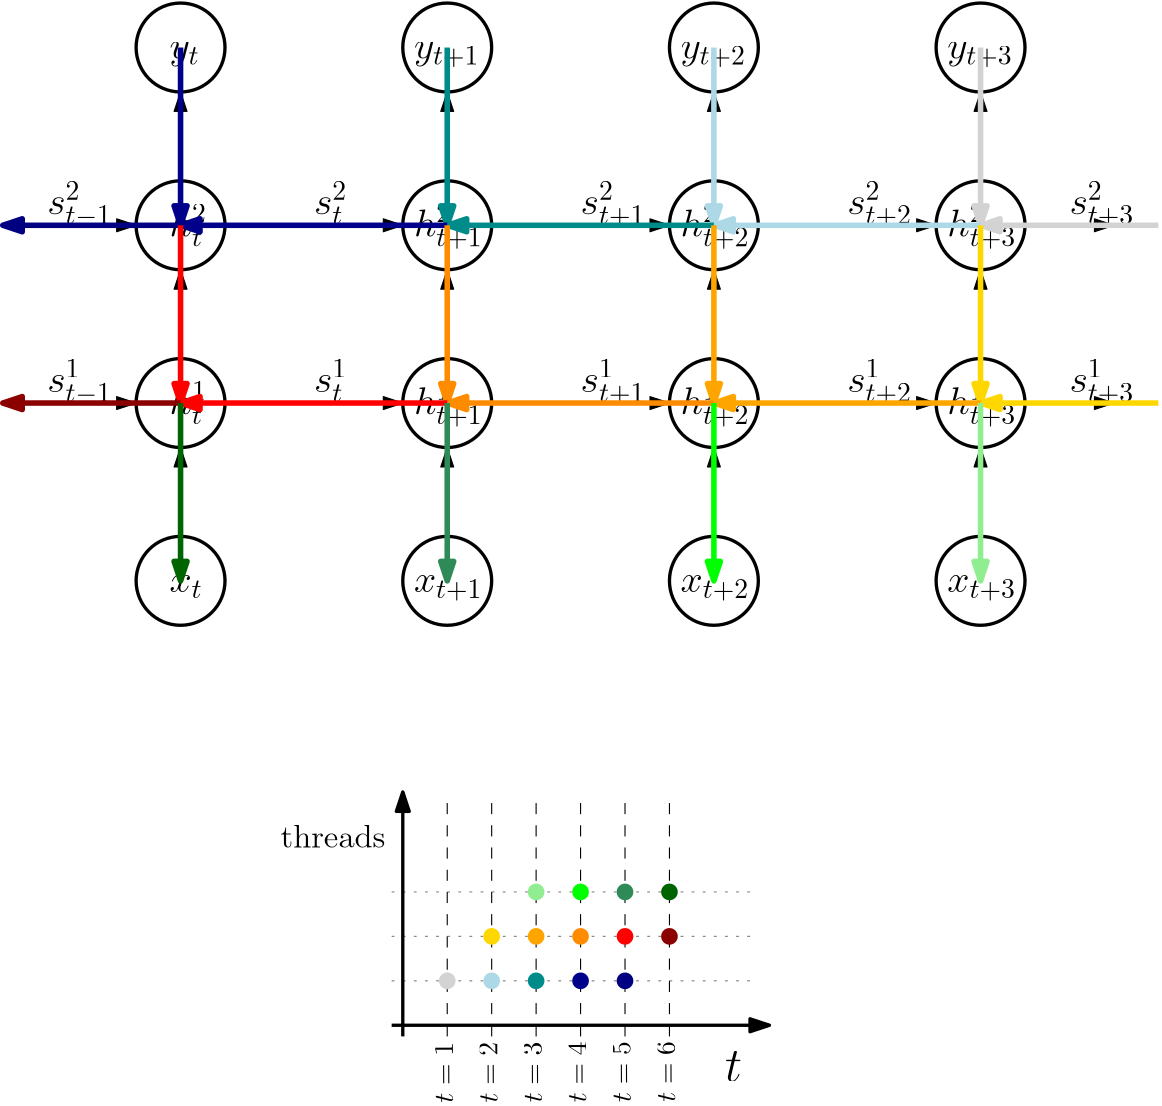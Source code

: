 <?xml version="1.0"?>
<!DOCTYPE ipe SYSTEM "ipe.dtd">
<ipe version="70206" creator="Ipe 7.2.7">
<info created="D:20180425094852" modified="D:20180505105626"/>
<ipestyle name="basic">
<symbol name="arrow/arc(spx)">
<path stroke="sym-stroke" fill="sym-stroke" pen="sym-pen">
0 0 m
-1 0.333 l
-1 -0.333 l
h
</path>
</symbol>
<symbol name="arrow/farc(spx)">
<path stroke="sym-stroke" fill="white" pen="sym-pen">
0 0 m
-1 0.333 l
-1 -0.333 l
h
</path>
</symbol>
<symbol name="arrow/ptarc(spx)">
<path stroke="sym-stroke" fill="sym-stroke" pen="sym-pen">
0 0 m
-1 0.333 l
-0.8 0 l
-1 -0.333 l
h
</path>
</symbol>
<symbol name="arrow/fptarc(spx)">
<path stroke="sym-stroke" fill="white" pen="sym-pen">
0 0 m
-1 0.333 l
-0.8 0 l
-1 -0.333 l
h
</path>
</symbol>
<symbol name="mark/circle(sx)" transformations="translations">
<path fill="sym-stroke">
0.6 0 0 0.6 0 0 e
0.4 0 0 0.4 0 0 e
</path>
</symbol>
<symbol name="mark/disk(sx)" transformations="translations">
<path fill="sym-stroke">
0.6 0 0 0.6 0 0 e
</path>
</symbol>
<symbol name="mark/fdisk(sfx)" transformations="translations">
<group>
<path fill="sym-fill">
0.5 0 0 0.5 0 0 e
</path>
<path fill="sym-stroke" fillrule="eofill">
0.6 0 0 0.6 0 0 e
0.4 0 0 0.4 0 0 e
</path>
</group>
</symbol>
<symbol name="mark/box(sx)" transformations="translations">
<path fill="sym-stroke" fillrule="eofill">
-0.6 -0.6 m
0.6 -0.6 l
0.6 0.6 l
-0.6 0.6 l
h
-0.4 -0.4 m
0.4 -0.4 l
0.4 0.4 l
-0.4 0.4 l
h
</path>
</symbol>
<symbol name="mark/square(sx)" transformations="translations">
<path fill="sym-stroke">
-0.6 -0.6 m
0.6 -0.6 l
0.6 0.6 l
-0.6 0.6 l
h
</path>
</symbol>
<symbol name="mark/fsquare(sfx)" transformations="translations">
<group>
<path fill="sym-fill">
-0.5 -0.5 m
0.5 -0.5 l
0.5 0.5 l
-0.5 0.5 l
h
</path>
<path fill="sym-stroke" fillrule="eofill">
-0.6 -0.6 m
0.6 -0.6 l
0.6 0.6 l
-0.6 0.6 l
h
-0.4 -0.4 m
0.4 -0.4 l
0.4 0.4 l
-0.4 0.4 l
h
</path>
</group>
</symbol>
<symbol name="mark/cross(sx)" transformations="translations">
<group>
<path fill="sym-stroke">
-0.43 -0.57 m
0.57 0.43 l
0.43 0.57 l
-0.57 -0.43 l
h
</path>
<path fill="sym-stroke">
-0.43 0.57 m
0.57 -0.43 l
0.43 -0.57 l
-0.57 0.43 l
h
</path>
</group>
</symbol>
<symbol name="arrow/fnormal(spx)">
<path stroke="sym-stroke" fill="white" pen="sym-pen">
0 0 m
-1 0.333 l
-1 -0.333 l
h
</path>
</symbol>
<symbol name="arrow/pointed(spx)">
<path stroke="sym-stroke" fill="sym-stroke" pen="sym-pen">
0 0 m
-1 0.333 l
-0.8 0 l
-1 -0.333 l
h
</path>
</symbol>
<symbol name="arrow/fpointed(spx)">
<path stroke="sym-stroke" fill="white" pen="sym-pen">
0 0 m
-1 0.333 l
-0.8 0 l
-1 -0.333 l
h
</path>
</symbol>
<symbol name="arrow/linear(spx)">
<path stroke="sym-stroke" pen="sym-pen">
-1 0.333 m
0 0 l
-1 -0.333 l
</path>
</symbol>
<symbol name="arrow/fdouble(spx)">
<path stroke="sym-stroke" fill="white" pen="sym-pen">
0 0 m
-1 0.333 l
-1 -0.333 l
h
-1 0 m
-2 0.333 l
-2 -0.333 l
h
</path>
</symbol>
<symbol name="arrow/double(spx)">
<path stroke="sym-stroke" fill="sym-stroke" pen="sym-pen">
0 0 m
-1 0.333 l
-1 -0.333 l
h
-1 0 m
-2 0.333 l
-2 -0.333 l
h
</path>
</symbol>
<pen name="heavier" value="0.8"/>
<pen name="fat" value="1.2"/>
<pen name="ultrafat" value="2"/>
<symbolsize name="large" value="5"/>
<symbolsize name="small" value="2"/>
<symbolsize name="tiny" value="1.1"/>
<arrowsize name="large" value="10"/>
<arrowsize name="small" value="5"/>
<arrowsize name="tiny" value="3"/>
<color name="red" value="1 0 0"/>
<color name="green" value="0 1 0"/>
<color name="blue" value="0 0 1"/>
<color name="yellow" value="1 1 0"/>
<color name="orange" value="1 0.647 0"/>
<color name="gold" value="1 0.843 0"/>
<color name="purple" value="0.627 0.125 0.941"/>
<color name="gray" value="0.745"/>
<color name="brown" value="0.647 0.165 0.165"/>
<color name="navy" value="0 0 0.502"/>
<color name="pink" value="1 0.753 0.796"/>
<color name="seagreen" value="0.18 0.545 0.341"/>
<color name="turquoise" value="0.251 0.878 0.816"/>
<color name="violet" value="0.933 0.51 0.933"/>
<color name="darkblue" value="0 0 0.545"/>
<color name="darkcyan" value="0 0.545 0.545"/>
<color name="darkgray" value="0.663"/>
<color name="darkgreen" value="0 0.392 0"/>
<color name="darkmagenta" value="0.545 0 0.545"/>
<color name="darkorange" value="1 0.549 0"/>
<color name="darkred" value="0.545 0 0"/>
<color name="lightblue" value="0.678 0.847 0.902"/>
<color name="lightcyan" value="0.878 1 1"/>
<color name="lightgray" value="0.827"/>
<color name="lightgreen" value="0.565 0.933 0.565"/>
<color name="lightyellow" value="1 1 0.878"/>
<dashstyle name="dashed" value="[4] 0"/>
<dashstyle name="dotted" value="[1 3] 0"/>
<dashstyle name="dash dotted" value="[4 2 1 2] 0"/>
<dashstyle name="dash dot dotted" value="[4 2 1 2 1 2] 0"/>
<textsize name="large" value="\large"/>
<textsize name="Large" value="\Large"/>
<textsize name="LARGE" value="\LARGE"/>
<textsize name="huge" value="\huge"/>
<textsize name="Huge" value="\Huge"/>
<textsize name="small" value="\small"/>
<textsize name="footnote" value="\footnotesize"/>
<textsize name="tiny" value="\tiny"/>
<textstyle name="center" begin="\begin{center}" end="\end{center}"/>
<textstyle name="itemize" begin="\begin{itemize}" end="\end{itemize}"/>
<textstyle name="item" begin="\begin{itemize}\item{}" end="\end{itemize}"/>
<gridsize name="4 pts" value="4"/>
<gridsize name="8 pts (~3 mm)" value="8"/>
<gridsize name="16 pts (~6 mm)" value="16"/>
<gridsize name="32 pts (~12 mm)" value="32"/>
<gridsize name="10 pts (~3.5 mm)" value="10"/>
<gridsize name="20 pts (~7 mm)" value="20"/>
<gridsize name="14 pts (~5 mm)" value="14"/>
<gridsize name="28 pts (~10 mm)" value="28"/>
<gridsize name="56 pts (~20 mm)" value="56"/>
<anglesize name="90 deg" value="90"/>
<anglesize name="60 deg" value="60"/>
<anglesize name="45 deg" value="45"/>
<anglesize name="30 deg" value="30"/>
<anglesize name="22.5 deg" value="22.5"/>
<opacity name="10%" value="0.1"/>
<opacity name="30%" value="0.3"/>
<opacity name="50%" value="0.5"/>
<opacity name="75%" value="0.75"/>
<tiling name="falling" angle="-60" step="4" width="1"/>
<tiling name="rising" angle="30" step="4" width="1"/>
</ipestyle>
<page>
<layer name="alpha"/>
<view layers="alpha" active="alpha"/>
<path layer="alpha" matrix="1 0 0 1 -64 0" stroke="black" arrow="normal/normal">
160 656 m
192 656 l
</path>
<path matrix="1 0 0 1 64 0" stroke="black" fill="white" pen="fat">
16 0 0 16 80 656 e
</path>
<path matrix="1 0 0 1 64 64" stroke="black" fill="white" pen="fat">
16 0 0 16 80 656 e
</path>
<path matrix="1 0 0 1 64 -64" stroke="black" fill="white" pen="fat">
16 0 0 16 80 656 e
</path>
<path matrix="1 0 0 1 64 -128" stroke="black" fill="white" pen="fat">
16 0 0 16 80 656 e
</path>
<path matrix="1 0 0 1 160 -64" stroke="black" fill="white" pen="fat">
16 0 0 16 80 656 e
</path>
<path matrix="1 0 0 1 160 0" stroke="black" fill="white" pen="fat">
16 0 0 16 80 656 e
</path>
<path matrix="1 0 0 1 160 64" stroke="black" fill="white" pen="fat">
16 0 0 16 80 656 e
</path>
<path matrix="1 0 0 1 160 -128" stroke="black" fill="white" pen="fat">
16 0 0 16 80 656 e
</path>
<path matrix="1 0 0 1 256 -64" stroke="black" fill="white" pen="fat">
16 0 0 16 80 656 e
</path>
<path matrix="1 0 0 1 256 -128" stroke="black" fill="white" pen="fat">
16 0 0 16 80 656 e
</path>
<path matrix="1 0 0 1 256 0" stroke="black" fill="white" pen="fat">
16 0 0 16 80 656 e
</path>
<path matrix="1 0 0 1 256 64" stroke="black" fill="white" pen="fat">
16 0 0 16 80 656 e
</path>
<path matrix="1 0 0 1 352 64" stroke="black" fill="white" pen="fat">
16 0 0 16 80 656 e
</path>
<path matrix="1 0 0 1 352 0" stroke="black" fill="white" pen="fat">
16 0 0 16 80 656 e
</path>
<path matrix="1 0 0 1 352 -64" stroke="black" fill="white" pen="fat">
16 0 0 16 80 656 e
</path>
<path matrix="1 0 0 1 352 -128" stroke="black" fill="white" pen="fat">
16 0 0 16 80 656 e
</path>
<path matrix="1 0 0 1 -64 -64" stroke="black" arrow="normal/normal">
160 656 m
192 656 l
</path>
<path matrix="1 0 0 1 288 -64" stroke="black" arrow="normal/normal">
160 656 m
192 656 l
</path>
<path matrix="1 0 0 1 288 0" stroke="black" arrow="normal/normal">
160 656 m
192 656 l
</path>
<path matrix="1 0 0 1 -64 0" stroke="black" arrow="normal/normal">
224 656 m
288 656 l
</path>
<path matrix="1 0 0 1 -64 -64" stroke="black" arrow="normal/normal">
224 656 m
288 656 l
</path>
<path matrix="1 0 0 1 32 -64" stroke="black" arrow="normal/normal">
224 656 m
288 656 l
</path>
<path matrix="1 0 0 1 32 0" stroke="black" arrow="normal/normal">
224 656 m
288 656 l
</path>
<path matrix="1 0 0 1 128 0" stroke="black" arrow="normal/normal">
224 656 m
288 656 l
</path>
<path matrix="1 0 0 1 128 -64" stroke="black" arrow="normal/normal">
224 656 m
288 656 l
</path>
<path matrix="1 0 0 1 64 -64" stroke="black" arrow="normal/normal">
80 608 m
80 640 l
</path>
<path matrix="1 0 0 1 64 0" stroke="black" arrow="normal/normal">
80 608 m
80 640 l
</path>
<path matrix="1 0 0 1 64 64" stroke="black" arrow="normal/normal">
80 608 m
80 640 l
</path>
<path matrix="1 0 0 1 160 -64" stroke="black" arrow="normal/normal">
80 608 m
80 640 l
</path>
<path matrix="1 0 0 1 160 0" stroke="black" arrow="normal/normal">
80 608 m
80 640 l
</path>
<path matrix="1 0 0 1 160 64" stroke="black" arrow="normal/normal">
80 608 m
80 640 l
</path>
<path matrix="1 0 0 1 256 -64" stroke="black" arrow="normal/normal">
80 608 m
80 640 l
</path>
<path matrix="1 0 0 1 256 0" stroke="black" arrow="normal/normal">
80 608 m
80 640 l
</path>
<path matrix="1 0 0 1 256 64" stroke="black" arrow="normal/normal">
80 608 m
80 640 l
</path>
<path matrix="1 0 0 1 352 -64" stroke="black" arrow="normal/normal">
80 608 m
80 640 l
</path>
<path matrix="1 0 0 1 352 0" stroke="black" arrow="normal/normal">
80 608 m
80 640 l
</path>
<path matrix="1 0 0 1 352 64" stroke="black" arrow="normal/normal">
80 608 m
80 640 l
</path>
<text matrix="1 0 0 1 -64 0" transformations="translations" pos="160 596" stroke="black" type="label" width="23.443" height="11.623" depth="4.38" valign="baseline" size="Large" style="math">s_{t-1}^{1}</text>
<text matrix="1 0 0 1 -64 0" transformations="translations" pos="160 660" stroke="black" type="label" width="23.443" height="11.623" depth="4.38" valign="baseline" size="Large" style="math">s_{t-1}^{2}</text>
<text matrix="1 0 0 1 -64 0" transformations="translations" pos="204 524" stroke="black" type="label" width="12.078" height="6.179" depth="2.15" valign="baseline" size="Large" style="math">x_{t}</text>
<text matrix="1 0 0 1 -64 0" transformations="translations" pos="204 588" stroke="black" type="label" width="13.566" height="11.623" depth="3.55" valign="baseline" size="Large" style="math">h_{t}^{1}</text>
<text matrix="1 0 0 1 -64 0" transformations="translations" pos="204 652" stroke="black" type="label" width="13.566" height="11.623" depth="3.55" valign="baseline" size="Large" style="math">h_{t}^{2}</text>
<text matrix="1 0 0 1 -64 0" transformations="translations" pos="204 716" stroke="black" type="label" width="10.945" height="6.176" depth="2.79" valign="baseline" size="Large" style="math">y_{t}</text>
<text matrix="1 0 0 1 32 0" transformations="translations" pos="160 596" stroke="black" type="label" width="12.096" height="11.623" depth="3.55" valign="baseline" size="Large" style="math">s_{t}^{1}</text>
<text matrix="1 0 0 1 32 0" transformations="translations" pos="160 660" stroke="black" type="label" width="12.096" height="11.623" depth="3.55" valign="baseline" size="Large" style="math">s_{t}^{2}</text>
<text matrix="1 0 0 1 24 0" transformations="translations" pos="204 524" stroke="black" type="label" width="24.808" height="6.179" depth="2.98" valign="baseline" size="Large" style="math">x_{t+1}</text>
<text matrix="1 0 0 1 24 0" transformations="translations" pos="204 588" stroke="black" type="label" width="24.912" height="11.623" depth="4.38" valign="baseline" size="Large" style="math">h_{t+1}^{1}</text>
<text matrix="1 0 0 1 24 0" transformations="translations" pos="204 652" stroke="black" type="label" width="24.912" height="11.623" depth="4.38" valign="baseline" size="Large" style="math">h_{t+1}^{2}</text>
<text matrix="1 0 0 1 24 0" transformations="translations" pos="204 716" stroke="black" type="label" width="23.675" height="6.179" depth="2.98" valign="baseline" size="Large" style="math">y_{t+1}</text>
<text matrix="1 0 0 1 128 0" transformations="translations" pos="160 596" stroke="black" type="label" width="23.443" height="11.623" depth="4.38" valign="baseline" size="Large" style="math">s_{t+1}^{1}</text>
<text matrix="1 0 0 1 128 0" transformations="translations" pos="160 660" stroke="black" type="label" width="23.443" height="11.623" depth="4.38" valign="baseline" size="Large" style="math">s_{t+1}^{2}</text>
<text matrix="1 0 0 1 120 0" transformations="translations" pos="204 524" stroke="black" type="label" width="24.808" height="6.179" depth="2.98" valign="baseline" size="Large" style="math">x_{t+2}</text>
<text matrix="1 0 0 1 120 0" transformations="translations" pos="204 588" stroke="black" type="label" width="24.912" height="11.623" depth="4.38" valign="baseline" size="Large" style="math">h_{t+2}^{1}</text>
<text matrix="1 0 0 1 120 0" transformations="translations" pos="204 652" stroke="black" type="label" width="24.912" height="11.623" depth="4.38" valign="baseline" size="Large" style="math">h_{t+2}^{2}</text>
<text matrix="1 0 0 1 120 0" transformations="translations" pos="204 716" stroke="black" type="label" width="23.675" height="6.179" depth="2.98" valign="baseline" size="Large" style="math">y_{t+2}</text>
<text matrix="1 0 0 1 224 0" transformations="translations" pos="160 596" stroke="black" type="label" width="23.443" height="11.623" depth="4.38" valign="baseline" size="Large" style="math">s_{t+2}^{1}</text>
<text matrix="1 0 0 1 224 0" transformations="translations" pos="160 660" stroke="black" type="label" width="23.443" height="11.623" depth="4.38" valign="baseline" size="Large" style="math">s_{t+2}^{2}</text>
<text matrix="1 0 0 1 216 0" transformations="translations" pos="204 524" stroke="black" type="label" width="24.808" height="6.179" depth="2.98" valign="baseline" size="Large" style="math">x_{t+3}</text>
<text matrix="1 0 0 1 216 0" transformations="translations" pos="204 588" stroke="black" type="label" width="24.912" height="11.623" depth="4.38" valign="baseline" size="Large" style="math">h_{t+3}^{1}</text>
<text matrix="1 0 0 1 216 0" transformations="translations" pos="204 652" stroke="black" type="label" width="24.912" height="11.623" depth="4.38" valign="baseline" size="Large" style="math">h_{t+3}^{2}</text>
<text matrix="1 0 0 1 216 0" transformations="translations" pos="204 716" stroke="black" type="label" width="23.675" height="6.179" depth="2.98" valign="baseline" size="Large" style="math">y_{t+3}</text>
<text matrix="1 0 0 1 -64 0" transformations="translations" pos="528 660" stroke="black" type="label" width="23.443" height="11.623" depth="4.38" valign="baseline" size="Large" style="math">s_{t+3}^{2}</text>
<text matrix="1 0 0 1 -64 0" transformations="translations" pos="528 596" stroke="black" type="label" width="23.443" height="11.623" depth="4.38" valign="baseline" size="Large" style="math">s_{t+3}^{1}</text>
<path matrix="1 0 0 1 -64 0" stroke="lightgray" pen="ultrafat" arrow="normal/normal">
496 720 m
496 656 l
</path>
<path matrix="1 0 0 1 -64 0" stroke="lightgray" pen="ultrafat" arrow="normal/normal">
560 656 m
496 656 l
</path>
<path matrix="1 0 0 1 -64 0" stroke="lightblue" pen="ultrafat" arrow="normal/normal">
400 720 m
400 656 l
</path>
<path matrix="1 0 0 1 -64 0" stroke="lightblue" pen="ultrafat" arrow="normal/normal">
496 656 m
400 656 l
</path>
<path matrix="1 0 0 1 -64 0" stroke="darkcyan" pen="ultrafat" arrow="normal/normal">
304 720 m
304 656 l
</path>
<path matrix="1 0 0 1 -64 0" stroke="darkcyan" pen="ultrafat" arrow="normal/normal">
400 656 m
304 656 l
</path>
<path matrix="1 0 0 1 -64 0" stroke="darkblue" pen="ultrafat" arrow="normal/normal">
208 720 m
208 656 l
</path>
<path matrix="1 0 0 1 -64 0" stroke="darkblue" pen="ultrafat" arrow="normal/normal">
304 656 m
208 656 l
</path>
<path matrix="1 0 0 1 -416 0" stroke="navy" pen="ultrafat" arrow="normal/normal">
560 656 m
496 656 l
</path>
<path matrix="1 0 0 1 -64 -64" stroke="gold" pen="ultrafat" arrow="normal/normal">
496 720 m
496 656 l
</path>
<path matrix="1 0 0 1 -64 -64" stroke="gold" pen="ultrafat" arrow="normal/normal">
560 656 m
496 656 l
</path>
<path matrix="1 0 0 1 -64 -64" stroke="orange" pen="ultrafat" arrow="normal/normal">
400 720 m
400 656 l
</path>
<path matrix="1 0 0 1 -64 -64" stroke="orange" pen="ultrafat" arrow="normal/normal">
496 656 m
400 656 l
</path>
<path matrix="1 0 0 1 -64 -64" stroke="darkorange" pen="ultrafat" arrow="normal/normal">
304 720 m
304 656 l
</path>
<path matrix="1 0 0 1 -64 -64" stroke="darkorange" pen="ultrafat" arrow="normal/normal">
400 656 m
304 656 l
</path>
<path matrix="1 0 0 1 -64 -64" stroke="red" pen="ultrafat" arrow="normal/normal">
208 720 m
208 656 l
</path>
<path matrix="1 0 0 1 -64 -64" stroke="red" pen="ultrafat" arrow="normal/normal">
304 656 m
208 656 l
</path>
<path matrix="1 0 0 1 -416 -64" stroke="darkred" pen="ultrafat" arrow="normal/normal">
560 656 m
496 656 l
</path>
<path matrix="1 0 0 1 -64 -128" stroke="lightgreen" pen="ultrafat" arrow="normal/normal">
496 720 m
496 656 l
</path>
<path matrix="1 0 0 1 -64 -128" stroke="green" pen="ultrafat" arrow="normal/normal">
400 720 m
400 656 l
</path>
<path matrix="1 0 0 1 -64 -128" stroke="seagreen" pen="ultrafat" arrow="normal/normal">
304 720 m
304 656 l
</path>
<path matrix="1 0 0 1 -64 -128" stroke="darkgreen" pen="ultrafat" arrow="normal/normal">
208 720 m
208 656 l
</path>
<path matrix="-0.0000123 1 -1.21429 -0.00001494 1074.86 352.013" stroke="black" pen="fat" arrow="normal/normal">
16 704 m
16 592 l
</path>
<path matrix="-0.0000123 1 -1 -0.0000123 928.004 352.011" stroke="black" dash="dashed">
12 688 m
100 688 l
</path>
<path matrix="-0.0000123 1 -1 -0.0000123 928.004 352.011" stroke="black" dash="dashed">
12 672 m
100 672 l
</path>
<path matrix="-0.0000123 1 -1 -0.0000123 928.004 352.011" stroke="black" dash="dashed">
12 656 m
100 656 l
</path>
<path matrix="-0.0000123 1 -1 -0.0000123 928.004 352.011" stroke="black" dash="dashed">
12 640 m
100 640 l
</path>
<path matrix="-0.0000123 1 -1 -0.0000123 928.004 352.011" stroke="black" dash="dashed">
12 624 m
100 624 l
</path>
<path matrix="-0.0000123 1 -1 -0.0000123 928.004 352.011" stroke="black" dash="dashed">
12 608 m
100 608 l
</path>
<path matrix="-0.0000123 1 -1 -0.0000123 912.004 320.011" stroke="black" pen="fat" arrow="normal/normal">
44 688 m
132 688 l
</path>
<path matrix="-0.0000123 1 -1 -0.0000123 912.004 320.011" stroke="black" dash="dotted" opacity="50%">
64 692 m
64 560 l
</path>
<path matrix="-0.0000123 1 -1 -0.0000123 912.004 320.011" stroke="black" dash="dotted" opacity="50%">
80 692 m
80 560 l
</path>
<path matrix="-0.0000123 1 -1 -0.0000123 912.004 320.011" stroke="black" dash="dotted" opacity="50%">
96 692 m
96 560 l
</path>
<use matrix="-0.0000123 1 -1 -0.0000123 928.004 352.011" name="mark/disk(sx)" pos="32 688" size="large" stroke="lightgray"/>
<use matrix="-0.0000123 1 -1 -0.0000123 928.004 352.011" name="mark/disk(sx)" pos="32 672" size="large" stroke="lightblue"/>
<use matrix="-0.0000123 1 -1 -0.0000123 928.004 352.011" name="mark/disk(sx)" pos="32 656" size="large" stroke="darkcyan"/>
<use matrix="-0.0000123 1 -1 -0.0000123 928.004 352.011" name="mark/disk(sx)" pos="32 640" size="large" stroke="darkblue"/>
<use matrix="-0.0000123 1 -1 -0.0000123 928.004 352.011" name="mark/disk(sx)" pos="32 624" size="large" stroke="navy"/>
<use matrix="-0.0000123 1 -1 -0.0000123 928.004 352.011" name="mark/disk(sx)" pos="48 672" size="large" stroke="gold"/>
<use matrix="-0.0000123 1 -1 -0.0000123 928.004 352.011" name="mark/disk(sx)" pos="48 656" size="large" stroke="orange"/>
<use matrix="-0.0000123 1 -1 -0.0000123 928.004 352.011" name="mark/disk(sx)" pos="48 640" size="large" stroke="darkorange"/>
<use matrix="-0.0000123 1 -1 -0.0000123 928.004 352.011" name="mark/disk(sx)" pos="48 624" size="large" stroke="red"/>
<use matrix="-0.0000123 1 -1 -0.0000123 928.004 352.011" name="mark/disk(sx)" pos="48 608" size="large" stroke="darkred"/>
<use matrix="-0.0000123 1 -1 -0.0000123 928.004 352.011" name="mark/disk(sx)" pos="64 656" size="large" stroke="lightgreen"/>
<use matrix="-0.0000123 1 -1 -0.0000123 928.004 352.011" name="mark/disk(sx)" pos="64 640" size="large" stroke="green"/>
<use matrix="-0.0000123 1 -1 -0.0000123 928.004 352.011" name="mark/disk(sx)" pos="64 624" size="large" stroke="seagreen"/>
<use matrix="-0.0000123 1 -1 -0.0000123 928.004 352.011" name="mark/disk(sx)" pos="64 608" size="large" stroke="darkgreen"/>
<text matrix="1 0 0 1 88 -264" transformations="translations" pos="92 696" stroke="black" type="label" width="37.784" height="8.302" depth="0" valign="baseline" size="large">threads</text>
<text matrix="-0.00399285 0.999992 -0.999992 -0.00399285 914.32 306.816" pos="36 672" stroke="black" type="label" width="21.862" height="6.42" depth="0" valign="baseline" style="math">t = 1</text>
<text matrix="-0.00399285 0.999992 -0.999992 -0.00399285 930.32 306.88" pos="36 672" stroke="black" type="label" width="21.862" height="6.42" depth="0" valign="baseline" style="math">t = 2</text>
<text matrix="-0.00399285 0.999992 -0.999992 -0.00399285 946.32 306.943" pos="36 672" stroke="black" type="label" width="21.862" height="6.42" depth="0" valign="baseline" style="math">t = 3</text>
<text matrix="-0.00399285 0.999992 -0.999992 -0.00399285 962.32 307.007" pos="36 672" stroke="black" type="label" width="21.862" height="6.42" depth="0" valign="baseline" style="math">t = 4</text>
<text matrix="-0.00399285 0.999992 -0.999992 -0.00399285 978.32 307.071" pos="36 672" stroke="black" type="label" width="21.862" height="6.42" depth="0" valign="baseline" style="math">t = 5</text>
<text matrix="-0.00399285 0.999992 -0.999992 -0.00399285 994.32 307.135" pos="36 672" stroke="black" type="label" width="21.862" height="6.42" depth="0" valign="baseline" style="math">t = 6</text>
<text matrix="1 0 0 1 312 -228" transformations="translations" pos="28 576" stroke="black" type="label" width="6.087" height="10.589" depth="0" valign="baseline" size="LARGE" style="math">t</text>
</page>
</ipe>
